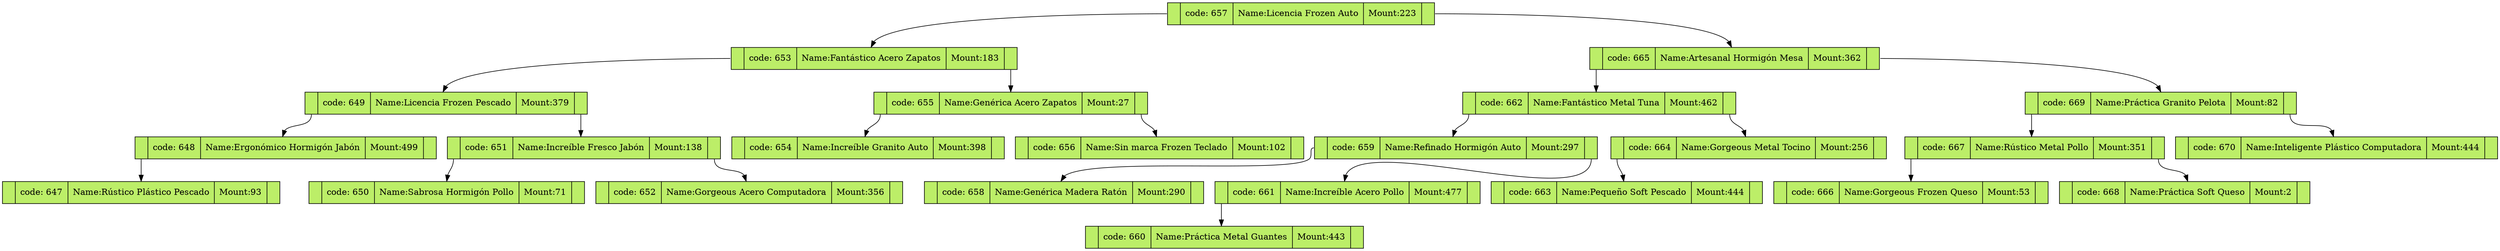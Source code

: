 digraph G{
node[shape="record"];
node0xc0002998c0[label="<f0> | <f1> code: 657|<f2> Name:Licencia Frozen Auto |<f3> Mount:223  | <f4>" style = filled, fillcolor = darkolivegreen2];
node0xc000299ce0[label="<f0>|<f1> code: 653|<f2> Name:Fantástico Acero Zapatos |<f3> Mount:183  | <f4>" style = filled, fillcolor = darkolivegreen2];
node0xc0002998c0:f0 -> node0xc000299ce0:f2 
node0xc00029a210[label="<f0>|<f1> code: 649|<f2> Name:Licencia Frozen Pescado |<f3> Mount:379  | <f4>" style = filled, fillcolor = darkolivegreen2];
node0xc000299ce0:f0 -> node0xc00029a210:f2 
node0xc000299810[label="<f0>|<f1> code: 648|<f2> Name:Ergonómico Hormigón Jabón |<f3> Mount:499  | <f4>" style = filled, fillcolor = darkolivegreen2];
node0xc00029a210:f0 -> node0xc000299810:f2 
node0xc00029a630[label="<f0>|<f1> code: 647|<f2> Name:Rústico Plástico Pescado |<f3> Mount:93  | <f4>" style = filled, fillcolor = darkolivegreen2];
node0xc000299810:f0 -> node0xc00029a630:f2 
node0xc00029a0b0[label="<f0>|<f1> code: 651|<f2> Name:Increíble Fresco Jabón |<f3> Mount:138  | <f4>" style = filled, fillcolor = darkolivegreen2];
node0xc00029a210:f4 -> node0xc00029a0b0:f2 
node0xc00029a370[label="<f0>|<f1> code: 650|<f2> Name:Sabrosa Hormigón Pollo |<f3> Mount:71  | <f4>" style = filled, fillcolor = darkolivegreen2];
node0xc00029a0b0:f0 -> node0xc00029a370:f2 
node0xc00029a6e0[label="<f0>|<f1> code: 652|<f2> Name:Gorgeous Acero Computadora |<f3> Mount:356  | <f4>" style = filled, fillcolor = darkolivegreen2];
node0xc00029a0b0:f4 -> node0xc00029a6e0:f2 
node0xc00029a4d0[label="<f0>|<f1> code: 655|<f2> Name:Genérica Acero Zapatos |<f3> Mount:27  | <f4>" style = filled, fillcolor = darkolivegreen2];
node0xc000299ce0:f4 -> node0xc00029a4d0:f2 
node0xc000299a20[label="<f0>|<f1> code: 654|<f2> Name:Increíble Granito Auto |<f3> Mount:398  | <f4>" style = filled, fillcolor = darkolivegreen2];
node0xc00029a4d0:f0 -> node0xc000299a20:f2 
node0xc000299e40[label="<f0>|<f1> code: 656|<f2> Name:Sin marca Frozen Teclado |<f3> Mount:102  | <f4>" style = filled, fillcolor = darkolivegreen2];
node0xc00029a4d0:f4 -> node0xc000299e40:f2 
node0xc000299760[label="<f0>|<f1> code: 665|<f2> Name:Artesanal Hormigón Mesa |<f3> Mount:362  | <f4>" style = filled, fillcolor = darkolivegreen2];
node0xc0002998c0:f4 -> node0xc000299760:f2 
node0xc000299ef0[label="<f0>|<f1> code: 662|<f2> Name:Fantástico Metal Tuna |<f3> Mount:462  | <f4>" style = filled, fillcolor = darkolivegreen2];
node0xc000299760:f0 -> node0xc000299ef0:f2 
node0xc000299b80[label="<f0>|<f1> code: 659|<f2> Name:Refinado Hormigón Auto |<f3> Mount:297  | <f4>" style = filled, fillcolor = darkolivegreen2];
node0xc000299ef0:f0 -> node0xc000299b80:f2 
node0xc00029a000[label="<f0>|<f1> code: 658|<f2> Name:Genérica Madera Ratón |<f3> Mount:290  | <f4>" style = filled, fillcolor = darkolivegreen2];
node0xc000299b80:f0 -> node0xc00029a000:f2 
node0xc00029a580[label="<f0>|<f1> code: 661|<f2> Name:Increíble Acero Pollo |<f3> Mount:477  | <f4>" style = filled, fillcolor = darkolivegreen2];
node0xc000299b80:f4 -> node0xc00029a580:f2 
node0xc00029a790[label="<f0>|<f1> code: 660|<f2> Name:Práctica Metal Guantes |<f3> Mount:443  | <f4>" style = filled, fillcolor = darkolivegreen2];
node0xc00029a580:f0 -> node0xc00029a790:f2 
node0xc000299ad0[label="<f0>|<f1> code: 664|<f2> Name:Gorgeous Metal Tocino |<f3> Mount:256  | <f4>" style = filled, fillcolor = darkolivegreen2];
node0xc000299ef0:f4 -> node0xc000299ad0:f2 
node0xc00029a160[label="<f0>|<f1> code: 663|<f2> Name:Pequeño Soft Pescado |<f3> Mount:444  | <f4>" style = filled, fillcolor = darkolivegreen2];
node0xc000299ad0:f0 -> node0xc00029a160:f2 
node0xc000299970[label="<f0>|<f1> code: 669|<f2> Name:Práctica Granito Pelota |<f3> Mount:82  | <f4>" style = filled, fillcolor = darkolivegreen2];
node0xc000299760:f4 -> node0xc000299970:f2 
node0xc000299d90[label="<f0>|<f1> code: 667|<f2> Name:Rústico Metal Pollo |<f3> Mount:351  | <f4>" style = filled, fillcolor = darkolivegreen2];
node0xc000299970:f0 -> node0xc000299d90:f2 
node0xc00029a2c0[label="<f0>|<f1> code: 666|<f2> Name:Gorgeous Frozen Queso |<f3> Mount:53  | <f4>" style = filled, fillcolor = darkolivegreen2];
node0xc000299d90:f0 -> node0xc00029a2c0:f2 
node0xc00029a420[label="<f0>|<f1> code: 668|<f2> Name:Práctica Soft Queso |<f3> Mount:2  | <f4>" style = filled, fillcolor = darkolivegreen2];
node0xc000299d90:f4 -> node0xc00029a420:f2 
node0xc000299c30[label="<f0>|<f1> code: 670|<f2> Name:Inteligente Plástico Computadora |<f3> Mount:444  | <f4>" style = filled, fillcolor = darkolivegreen2];
node0xc000299970:f4 -> node0xc000299c30:f2 
} 
